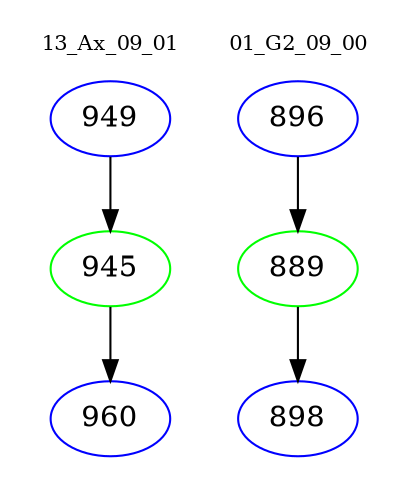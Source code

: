 digraph{
subgraph cluster_0 {
color = white
label = "13_Ax_09_01";
fontsize=10;
T0_949 [label="949", color="blue"]
T0_949 -> T0_945 [color="black"]
T0_945 [label="945", color="green"]
T0_945 -> T0_960 [color="black"]
T0_960 [label="960", color="blue"]
}
subgraph cluster_1 {
color = white
label = "01_G2_09_00";
fontsize=10;
T1_896 [label="896", color="blue"]
T1_896 -> T1_889 [color="black"]
T1_889 [label="889", color="green"]
T1_889 -> T1_898 [color="black"]
T1_898 [label="898", color="blue"]
}
}
